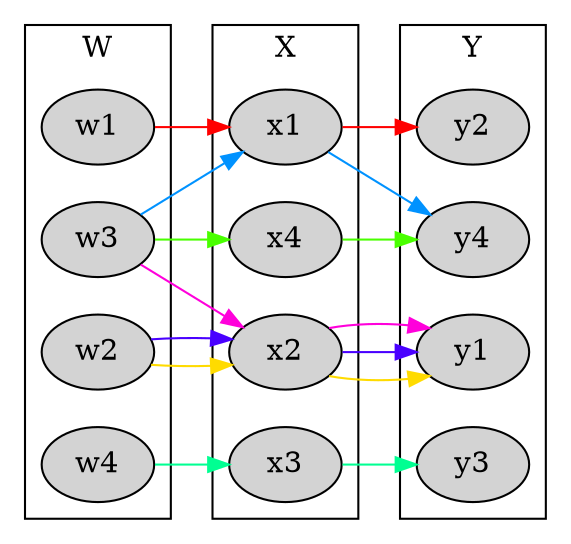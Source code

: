 digraph G {
rankdir = LR;
subgraph cluster_0 {
node [style=filled];
w1 w2 w3 w4;
label = "W";
}

subgraph cluster_1 {
node [style=filled];
x1 x2 x3 x4;
label = "X";
}

subgraph cluster_2 {
node [style=filled];
y1 y2 y3 y4;
label = "Y";
}

w1 -> x1 -> y2 [color="#ff0000"];
w2 -> x2 -> y1 [color="#ffdb00"];
w3 -> x4 -> y4 [color="#49ff00"];
w4 -> x3 -> y3 [color="#00ff92"];
w3 -> x1 -> y4 [color="#0092ff"];
w2 -> x2 -> y1 [color="#4900ff"];
w3 -> x2 -> y1 [color="#ff00db"];
}